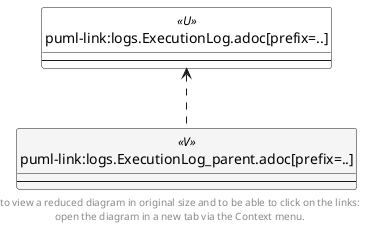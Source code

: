 @startuml
'Left to right direction
top to bottom direction
hide circle
'avoide "." issues:
set namespaceSeparator none


skinparam class {
  BackgroundColor White
  BackgroundColor<<FN>> Yellow
  BackgroundColor<<FS>> Yellow
  BackgroundColor<<FT>> LightGray
  BackgroundColor<<IF>> Yellow
  BackgroundColor<<IS>> Yellow
  BackgroundColor<<P>> Aqua
  BackgroundColor<<PC>> Aqua
  BackgroundColor<<SN>> Yellow
  BackgroundColor<<SO>> SlateBlue
  BackgroundColor<<TF>> LightGray
  BackgroundColor<<TR>> Tomato
  BackgroundColor<<U>> White
  BackgroundColor<<V>> WhiteSmoke
  BackgroundColor<<X>> Aqua
}


entity "puml-link:logs.ExecutionLog.adoc[prefix=..]" as logs.ExecutionLog << U >> {
  --
}

entity "puml-link:logs.ExecutionLog_parent.adoc[prefix=..]" as logs.ExecutionLog_parent << V >> {
  --
}

logs.ExecutionLog <.. logs.ExecutionLog_parent
footer
to view a reduced diagram in original size and to be able to click on the links:
open the diagram in a new tab via the Context menu.
end footer

@enduml

